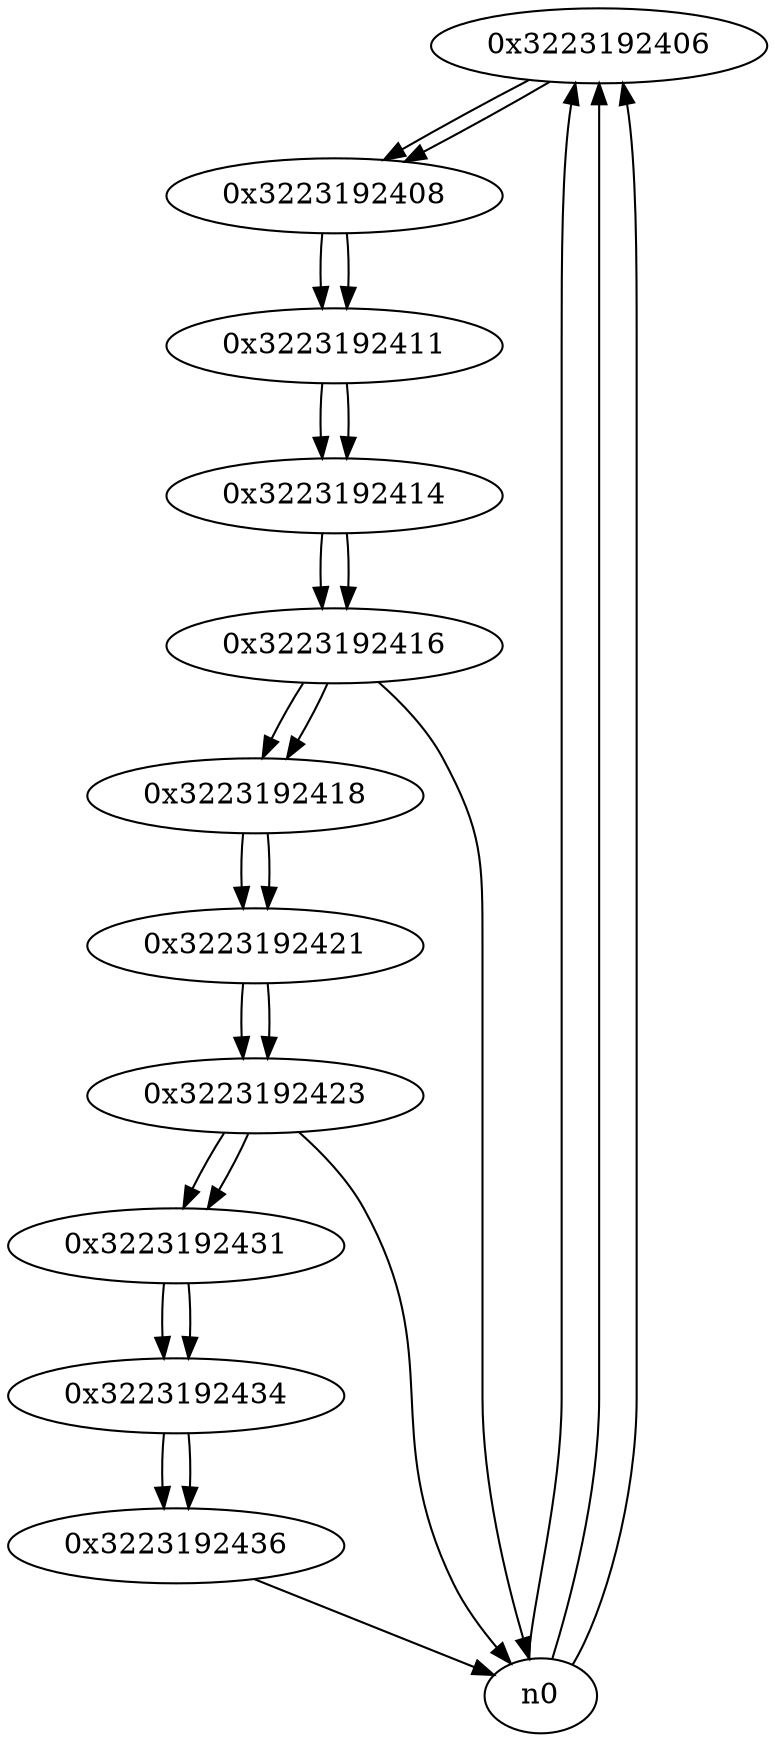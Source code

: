 digraph G{
/* nodes */
  n1 [label="0x3223192406"]
  n2 [label="0x3223192408"]
  n3 [label="0x3223192411"]
  n4 [label="0x3223192414"]
  n5 [label="0x3223192416"]
  n6 [label="0x3223192418"]
  n7 [label="0x3223192421"]
  n8 [label="0x3223192423"]
  n9 [label="0x3223192431"]
  n10 [label="0x3223192434"]
  n11 [label="0x3223192436"]
/* edges */
n1 -> n2;
n0 -> n1;
n0 -> n1;
n0 -> n1;
n2 -> n3;
n1 -> n2;
n3 -> n4;
n2 -> n3;
n4 -> n5;
n3 -> n4;
n5 -> n6;
n5 -> n0;
n4 -> n5;
n6 -> n7;
n5 -> n6;
n7 -> n8;
n6 -> n7;
n8 -> n9;
n8 -> n0;
n7 -> n8;
n9 -> n10;
n8 -> n9;
n10 -> n11;
n9 -> n10;
n11 -> n0;
n10 -> n11;
}
